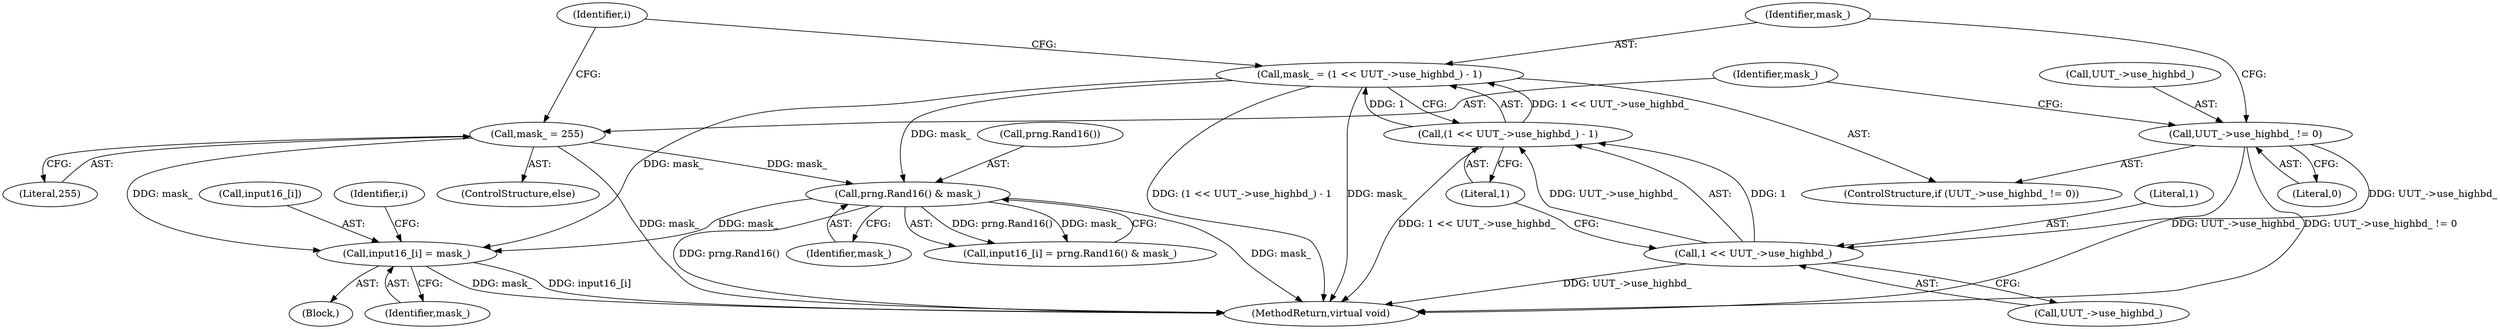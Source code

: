 digraph "0_Android_5a9753fca56f0eeb9f61e342b2fccffc364f9426_30@array" {
"1000173" [label="(Call,input16_[i] = mask_)"];
"1000113" [label="(Call,mask_ = (1 << UUT_->use_highbd_) - 1)"];
"1000115" [label="(Call,(1 << UUT_->use_highbd_) - 1)"];
"1000116" [label="(Call,1 << UUT_->use_highbd_)"];
"1000108" [label="(Call,UUT_->use_highbd_ != 0)"];
"1000189" [label="(Call,prng.Rand16() & mask_)"];
"1000123" [label="(Call,mask_ = 255)"];
"1000122" [label="(ControlStructure,else)"];
"1000191" [label="(Identifier,mask_)"];
"1000177" [label="(Identifier,mask_)"];
"1000167" [label="(Block,)"];
"1000117" [label="(Literal,1)"];
"1000109" [label="(Call,UUT_->use_highbd_)"];
"1000189" [label="(Call,prng.Rand16() & mask_)"];
"1000113" [label="(Call,mask_ = (1 << UUT_->use_highbd_) - 1)"];
"1000190" [label="(Call,prng.Rand16())"];
"1000161" [label="(Identifier,i)"];
"1000118" [label="(Call,UUT_->use_highbd_)"];
"1000108" [label="(Call,UUT_->use_highbd_ != 0)"];
"1000124" [label="(Identifier,mask_)"];
"1000129" [label="(Identifier,i)"];
"1000107" [label="(ControlStructure,if (UUT_->use_highbd_ != 0))"];
"1000125" [label="(Literal,255)"];
"1000112" [label="(Literal,0)"];
"1000116" [label="(Call,1 << UUT_->use_highbd_)"];
"1000115" [label="(Call,(1 << UUT_->use_highbd_) - 1)"];
"1000192" [label="(MethodReturn,virtual void)"];
"1000174" [label="(Call,input16_[i])"];
"1000114" [label="(Identifier,mask_)"];
"1000173" [label="(Call,input16_[i] = mask_)"];
"1000185" [label="(Call,input16_[i] = prng.Rand16() & mask_)"];
"1000121" [label="(Literal,1)"];
"1000123" [label="(Call,mask_ = 255)"];
"1000173" -> "1000167"  [label="AST: "];
"1000173" -> "1000177"  [label="CFG: "];
"1000174" -> "1000173"  [label="AST: "];
"1000177" -> "1000173"  [label="AST: "];
"1000161" -> "1000173"  [label="CFG: "];
"1000173" -> "1000192"  [label="DDG: mask_"];
"1000173" -> "1000192"  [label="DDG: input16_[i]"];
"1000113" -> "1000173"  [label="DDG: mask_"];
"1000189" -> "1000173"  [label="DDG: mask_"];
"1000123" -> "1000173"  [label="DDG: mask_"];
"1000113" -> "1000107"  [label="AST: "];
"1000113" -> "1000115"  [label="CFG: "];
"1000114" -> "1000113"  [label="AST: "];
"1000115" -> "1000113"  [label="AST: "];
"1000129" -> "1000113"  [label="CFG: "];
"1000113" -> "1000192"  [label="DDG: mask_"];
"1000113" -> "1000192"  [label="DDG: (1 << UUT_->use_highbd_) - 1"];
"1000115" -> "1000113"  [label="DDG: 1 << UUT_->use_highbd_"];
"1000115" -> "1000113"  [label="DDG: 1"];
"1000113" -> "1000189"  [label="DDG: mask_"];
"1000115" -> "1000121"  [label="CFG: "];
"1000116" -> "1000115"  [label="AST: "];
"1000121" -> "1000115"  [label="AST: "];
"1000115" -> "1000192"  [label="DDG: 1 << UUT_->use_highbd_"];
"1000116" -> "1000115"  [label="DDG: 1"];
"1000116" -> "1000115"  [label="DDG: UUT_->use_highbd_"];
"1000116" -> "1000118"  [label="CFG: "];
"1000117" -> "1000116"  [label="AST: "];
"1000118" -> "1000116"  [label="AST: "];
"1000121" -> "1000116"  [label="CFG: "];
"1000116" -> "1000192"  [label="DDG: UUT_->use_highbd_"];
"1000108" -> "1000116"  [label="DDG: UUT_->use_highbd_"];
"1000108" -> "1000107"  [label="AST: "];
"1000108" -> "1000112"  [label="CFG: "];
"1000109" -> "1000108"  [label="AST: "];
"1000112" -> "1000108"  [label="AST: "];
"1000114" -> "1000108"  [label="CFG: "];
"1000124" -> "1000108"  [label="CFG: "];
"1000108" -> "1000192"  [label="DDG: UUT_->use_highbd_ != 0"];
"1000108" -> "1000192"  [label="DDG: UUT_->use_highbd_"];
"1000189" -> "1000185"  [label="AST: "];
"1000189" -> "1000191"  [label="CFG: "];
"1000190" -> "1000189"  [label="AST: "];
"1000191" -> "1000189"  [label="AST: "];
"1000185" -> "1000189"  [label="CFG: "];
"1000189" -> "1000192"  [label="DDG: prng.Rand16()"];
"1000189" -> "1000192"  [label="DDG: mask_"];
"1000189" -> "1000185"  [label="DDG: prng.Rand16()"];
"1000189" -> "1000185"  [label="DDG: mask_"];
"1000123" -> "1000189"  [label="DDG: mask_"];
"1000123" -> "1000122"  [label="AST: "];
"1000123" -> "1000125"  [label="CFG: "];
"1000124" -> "1000123"  [label="AST: "];
"1000125" -> "1000123"  [label="AST: "];
"1000129" -> "1000123"  [label="CFG: "];
"1000123" -> "1000192"  [label="DDG: mask_"];
}
